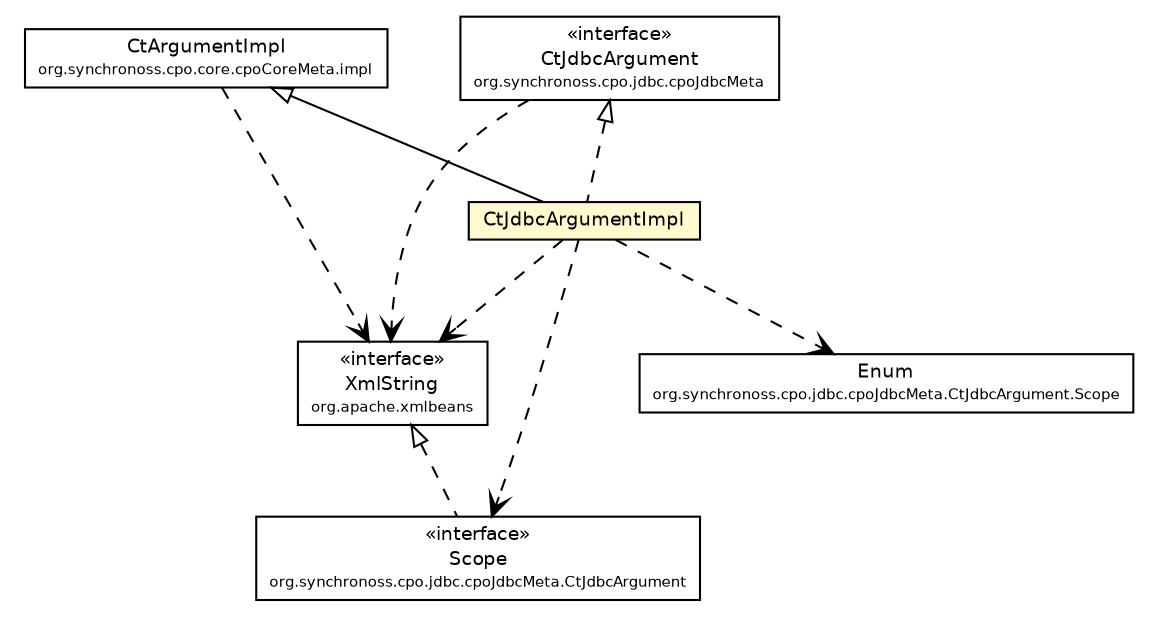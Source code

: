 #!/usr/local/bin/dot
#
# Class diagram 
# Generated by UmlGraph version 4.6 (http://www.spinellis.gr/sw/umlgraph)
#

digraph G {
	edge [fontname="Helvetica",fontsize=10,labelfontname="Helvetica",labelfontsize=10];
	node [fontname="Helvetica",fontsize=10,shape=plaintext];
	// org.synchronoss.cpo.core.cpoCoreMeta.impl.CtArgumentImpl
	c43586 [label=<<table border="0" cellborder="1" cellspacing="0" cellpadding="2" port="p" href="../../../core/cpoCoreMeta/impl/CtArgumentImpl.html">
		<tr><td><table border="0" cellspacing="0" cellpadding="1">
			<tr><td> CtArgumentImpl </td></tr>
			<tr><td><font point-size="7.0"> org.synchronoss.cpo.core.cpoCoreMeta.impl </font></td></tr>
		</table></td></tr>
		</table>>, fontname="Helvetica", fontcolor="black", fontsize=9.0];
	// org.synchronoss.cpo.jdbc.cpoJdbcMeta.CtJdbcArgument
	c43662 [label=<<table border="0" cellborder="1" cellspacing="0" cellpadding="2" port="p" href="../CtJdbcArgument.html">
		<tr><td><table border="0" cellspacing="0" cellpadding="1">
			<tr><td> &laquo;interface&raquo; </td></tr>
			<tr><td> CtJdbcArgument </td></tr>
			<tr><td><font point-size="7.0"> org.synchronoss.cpo.jdbc.cpoJdbcMeta </font></td></tr>
		</table></td></tr>
		</table>>, fontname="Helvetica", fontcolor="black", fontsize=9.0];
	// org.synchronoss.cpo.jdbc.cpoJdbcMeta.CtJdbcArgument.Scope
	c43663 [label=<<table border="0" cellborder="1" cellspacing="0" cellpadding="2" port="p" href="../CtJdbcArgument.Scope.html">
		<tr><td><table border="0" cellspacing="0" cellpadding="1">
			<tr><td> &laquo;interface&raquo; </td></tr>
			<tr><td> Scope </td></tr>
			<tr><td><font point-size="7.0"> org.synchronoss.cpo.jdbc.cpoJdbcMeta.CtJdbcArgument </font></td></tr>
		</table></td></tr>
		</table>>, fontname="Helvetica", fontcolor="black", fontsize=9.0];
	// org.synchronoss.cpo.jdbc.cpoJdbcMeta.CtJdbcArgument.Scope.Enum
	c43664 [label=<<table border="0" cellborder="1" cellspacing="0" cellpadding="2" port="p" href="../CtJdbcArgument.Scope.Enum.html">
		<tr><td><table border="0" cellspacing="0" cellpadding="1">
			<tr><td> Enum </td></tr>
			<tr><td><font point-size="7.0"> org.synchronoss.cpo.jdbc.cpoJdbcMeta.CtJdbcArgument.Scope </font></td></tr>
		</table></td></tr>
		</table>>, fontname="Helvetica", fontcolor="black", fontsize=9.0];
	// org.synchronoss.cpo.jdbc.cpoJdbcMeta.impl.CtJdbcArgumentImpl
	c43668 [label=<<table border="0" cellborder="1" cellspacing="0" cellpadding="2" port="p" bgcolor="lemonChiffon" href="./CtJdbcArgumentImpl.html">
		<tr><td><table border="0" cellspacing="0" cellpadding="1">
			<tr><td> CtJdbcArgumentImpl </td></tr>
		</table></td></tr>
		</table>>, fontname="Helvetica", fontcolor="black", fontsize=9.0];
	//org.synchronoss.cpo.jdbc.cpoJdbcMeta.CtJdbcArgument.Scope implements org.apache.xmlbeans.XmlString
	c43717:p -> c43663:p [dir=back,arrowtail=empty,style=dashed];
	//org.synchronoss.cpo.jdbc.cpoJdbcMeta.impl.CtJdbcArgumentImpl extends org.synchronoss.cpo.core.cpoCoreMeta.impl.CtArgumentImpl
	c43586:p -> c43668:p [dir=back,arrowtail=empty];
	//org.synchronoss.cpo.jdbc.cpoJdbcMeta.impl.CtJdbcArgumentImpl implements org.synchronoss.cpo.jdbc.cpoJdbcMeta.CtJdbcArgument
	c43662:p -> c43668:p [dir=back,arrowtail=empty,style=dashed];
	// org.synchronoss.cpo.core.cpoCoreMeta.impl.CtArgumentImpl DEPEND org.apache.xmlbeans.XmlString
	c43586:p -> c43717:p [taillabel="", label="", headlabel="", fontname="Helvetica", fontcolor="black", fontsize=10.0, color="black", arrowhead=open, style=dashed];
	// org.synchronoss.cpo.jdbc.cpoJdbcMeta.CtJdbcArgument DEPEND org.apache.xmlbeans.XmlString
	c43662:p -> c43717:p [taillabel="", label="", headlabel="", fontname="Helvetica", fontcolor="black", fontsize=10.0, color="black", arrowhead=open, style=dashed];
	// org.synchronoss.cpo.jdbc.cpoJdbcMeta.impl.CtJdbcArgumentImpl DEPEND org.synchronoss.cpo.jdbc.cpoJdbcMeta.CtJdbcArgument.Scope.Enum
	c43668:p -> c43664:p [taillabel="", label="", headlabel="", fontname="Helvetica", fontcolor="black", fontsize=10.0, color="black", arrowhead=open, style=dashed];
	// org.synchronoss.cpo.jdbc.cpoJdbcMeta.impl.CtJdbcArgumentImpl DEPEND org.apache.xmlbeans.XmlString
	c43668:p -> c43717:p [taillabel="", label="", headlabel="", fontname="Helvetica", fontcolor="black", fontsize=10.0, color="black", arrowhead=open, style=dashed];
	// org.synchronoss.cpo.jdbc.cpoJdbcMeta.impl.CtJdbcArgumentImpl DEPEND org.synchronoss.cpo.jdbc.cpoJdbcMeta.CtJdbcArgument.Scope
	c43668:p -> c43663:p [taillabel="", label="", headlabel="", fontname="Helvetica", fontcolor="black", fontsize=10.0, color="black", arrowhead=open, style=dashed];
	// org.apache.xmlbeans.XmlString
	c43717 [label=<<table border="0" cellborder="1" cellspacing="0" cellpadding="2" port="p" href="http://java.sun.com/j2se/1.4.2/docs/api/org/apache/xmlbeans/XmlString.html">
		<tr><td><table border="0" cellspacing="0" cellpadding="1">
			<tr><td> &laquo;interface&raquo; </td></tr>
			<tr><td> XmlString </td></tr>
			<tr><td><font point-size="7.0"> org.apache.xmlbeans </font></td></tr>
		</table></td></tr>
		</table>>, fontname="Helvetica", fontcolor="black", fontsize=9.0];
}

